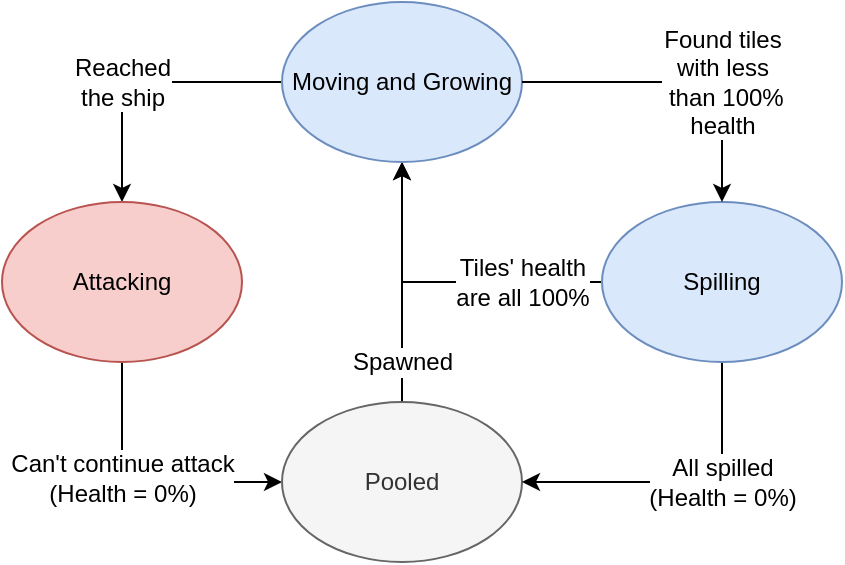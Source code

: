 <mxfile version="12.1.0" type="device" pages="1"><diagram id="pjZ7qb1V4NSrotgc5X2Q" name="Page-1"><mxGraphModel dx="658" dy="799" grid="1" gridSize="10" guides="1" tooltips="1" connect="1" arrows="1" fold="1" page="1" pageScale="1" pageWidth="850" pageHeight="1100" math="0" shadow="0"><root><mxCell id="0"/><mxCell id="1" parent="0"/><mxCell id="MDaJ4MS5ojsemLT40gA7-118" style="rounded=0;orthogonalLoop=1;jettySize=auto;html=1;startArrow=none;startFill=0;edgeStyle=orthogonalEdgeStyle;" edge="1" parent="1" source="MDaJ4MS5ojsemLT40gA7-114" target="MDaJ4MS5ojsemLT40gA7-108"><mxGeometry relative="1" as="geometry"><Array as="points"><mxPoint x="160" y="480"/></Array></mxGeometry></mxCell><mxCell id="MDaJ4MS5ojsemLT40gA7-131" value="Can't continue attack&lt;br&gt;(Health = 0%)" style="text;html=1;resizable=0;points=[];align=center;verticalAlign=middle;labelBackgroundColor=#ffffff;" vertex="1" connectable="0" parent="MDaJ4MS5ojsemLT40gA7-118"><mxGeometry x="-0.178" relative="1" as="geometry"><mxPoint as="offset"/></mxGeometry></mxCell><mxCell id="MDaJ4MS5ojsemLT40gA7-115" style="edgeStyle=orthogonalEdgeStyle;rounded=0;orthogonalLoop=1;jettySize=auto;html=1;" edge="1" parent="1" source="MDaJ4MS5ojsemLT40gA7-108" target="MDaJ4MS5ojsemLT40gA7-112"><mxGeometry relative="1" as="geometry"><Array as="points"><mxPoint x="300" y="360"/></Array></mxGeometry></mxCell><mxCell id="MDaJ4MS5ojsemLT40gA7-125" value="Spawned" style="text;html=1;resizable=0;points=[];align=center;verticalAlign=middle;labelBackgroundColor=#ffffff;" vertex="1" connectable="0" parent="MDaJ4MS5ojsemLT40gA7-115"><mxGeometry x="-0.145" y="1" relative="1" as="geometry"><mxPoint x="1" y="31.5" as="offset"/></mxGeometry></mxCell><mxCell id="MDaJ4MS5ojsemLT40gA7-108" value="Pooled" style="ellipse;whiteSpace=wrap;html=1;fillColor=#f5f5f5;strokeColor=#666666;fontColor=#333333;" vertex="1" parent="1"><mxGeometry x="240" y="440" width="120" height="80" as="geometry"/></mxCell><mxCell id="MDaJ4MS5ojsemLT40gA7-116" style="rounded=0;orthogonalLoop=1;jettySize=auto;html=1;startArrow=none;startFill=0;edgeStyle=orthogonalEdgeStyle;" edge="1" parent="1" source="MDaJ4MS5ojsemLT40gA7-113" target="MDaJ4MS5ojsemLT40gA7-112"><mxGeometry relative="1" as="geometry"><Array as="points"><mxPoint x="300" y="380"/></Array></mxGeometry></mxCell><mxCell id="MDaJ4MS5ojsemLT40gA7-129" value="Tiles' health&lt;br&gt;are all 100%" style="text;html=1;resizable=0;points=[];align=center;verticalAlign=middle;labelBackgroundColor=#ffffff;" vertex="1" connectable="0" parent="MDaJ4MS5ojsemLT40gA7-116"><mxGeometry x="-0.514" y="-12" relative="1" as="geometry"><mxPoint x="-1.5" y="12" as="offset"/></mxGeometry></mxCell><mxCell id="MDaJ4MS5ojsemLT40gA7-117" style="edgeStyle=orthogonalEdgeStyle;rounded=0;orthogonalLoop=1;jettySize=auto;html=1;startArrow=none;startFill=0;" edge="1" parent="1" source="MDaJ4MS5ojsemLT40gA7-112" target="MDaJ4MS5ojsemLT40gA7-114"><mxGeometry relative="1" as="geometry"><mxPoint x="360.15" y="279.857" as="sourcePoint"/><mxPoint x="483.85" y="279.857" as="targetPoint"/><Array as="points"><mxPoint x="160" y="280"/></Array></mxGeometry></mxCell><mxCell id="MDaJ4MS5ojsemLT40gA7-126" value="Reached &lt;br&gt;the ship" style="text;html=1;resizable=0;points=[];align=center;verticalAlign=middle;labelBackgroundColor=#ffffff;" vertex="1" connectable="0" parent="MDaJ4MS5ojsemLT40gA7-117"><mxGeometry y="23" relative="1" as="geometry"><mxPoint x="-10" y="-23" as="offset"/></mxGeometry></mxCell><mxCell id="MDaJ4MS5ojsemLT40gA7-112" value="Moving and Growing" style="ellipse;whiteSpace=wrap;html=1;fillColor=#dae8fc;strokeColor=#6c8ebf;" vertex="1" parent="1"><mxGeometry x="240" y="240" width="120" height="80" as="geometry"/></mxCell><mxCell id="MDaJ4MS5ojsemLT40gA7-121" style="edgeStyle=orthogonalEdgeStyle;rounded=0;orthogonalLoop=1;jettySize=auto;html=1;startArrow=none;startFill=0;endArrow=classic;endFill=1;" edge="1" parent="1" source="MDaJ4MS5ojsemLT40gA7-113" target="MDaJ4MS5ojsemLT40gA7-108"><mxGeometry relative="1" as="geometry"><Array as="points"><mxPoint x="460" y="480"/></Array></mxGeometry></mxCell><mxCell id="MDaJ4MS5ojsemLT40gA7-123" value="All spilled&lt;br&gt;(Health = 0%)" style="text;html=1;resizable=0;points=[];align=center;verticalAlign=middle;labelBackgroundColor=#ffffff;" vertex="1" connectable="0" parent="MDaJ4MS5ojsemLT40gA7-121"><mxGeometry x="-0.095" y="1" relative="1" as="geometry"><mxPoint x="12.5" y="-1" as="offset"/></mxGeometry></mxCell><mxCell id="MDaJ4MS5ojsemLT40gA7-113" value="Spilling" style="ellipse;whiteSpace=wrap;html=1;fillColor=#dae8fc;strokeColor=#6c8ebf;" vertex="1" parent="1"><mxGeometry x="400" y="340" width="120" height="80" as="geometry"/></mxCell><mxCell id="MDaJ4MS5ojsemLT40gA7-114" value="Attacking" style="ellipse;whiteSpace=wrap;html=1;fillColor=#f8cecc;strokeColor=#b85450;" vertex="1" parent="1"><mxGeometry x="100" y="340" width="120" height="80" as="geometry"/></mxCell><mxCell id="MDaJ4MS5ojsemLT40gA7-119" style="rounded=0;orthogonalLoop=1;jettySize=auto;html=1;startArrow=classic;startFill=1;entryX=1;entryY=0.5;entryDx=0;entryDy=0;endArrow=none;endFill=0;edgeStyle=orthogonalEdgeStyle;exitX=0.5;exitY=0;exitDx=0;exitDy=0;" edge="1" parent="1" source="MDaJ4MS5ojsemLT40gA7-113" target="MDaJ4MS5ojsemLT40gA7-112"><mxGeometry relative="1" as="geometry"><mxPoint x="512.518" y="458.765" as="sourcePoint"/><mxPoint x="347.497" y="321.226" as="targetPoint"/></mxGeometry></mxCell><mxCell id="MDaJ4MS5ojsemLT40gA7-128" value="Found tiles&lt;br&gt;with less&lt;br&gt;&amp;nbsp;than 100%&lt;br&gt;health" style="text;html=1;resizable=0;points=[];align=center;verticalAlign=middle;labelBackgroundColor=#ffffff;" vertex="1" connectable="0" parent="MDaJ4MS5ojsemLT40gA7-119"><mxGeometry x="0.69" y="3" relative="1" as="geometry"><mxPoint x="74.5" y="-3" as="offset"/></mxGeometry></mxCell></root></mxGraphModel></diagram></mxfile>